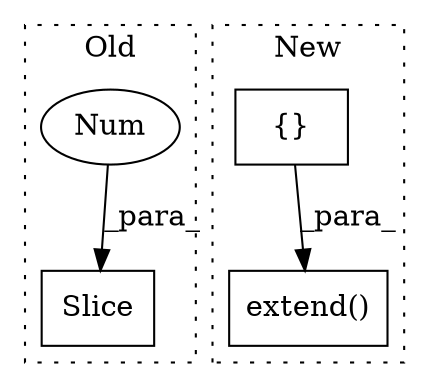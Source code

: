 digraph G {
subgraph cluster0 {
1 [label="Slice" a="80" s="7238" l="1" shape="box"];
3 [label="Num" a="76" s="7239" l="2" shape="ellipse"];
label = "Old";
style="dotted";
}
subgraph cluster1 {
2 [label="extend()" a="75" s="10633,10667" l="22,1" shape="box"];
4 [label="{}" a="59" s="9779,9779" l="2,1" shape="box"];
label = "New";
style="dotted";
}
3 -> 1 [label="_para_"];
4 -> 2 [label="_para_"];
}